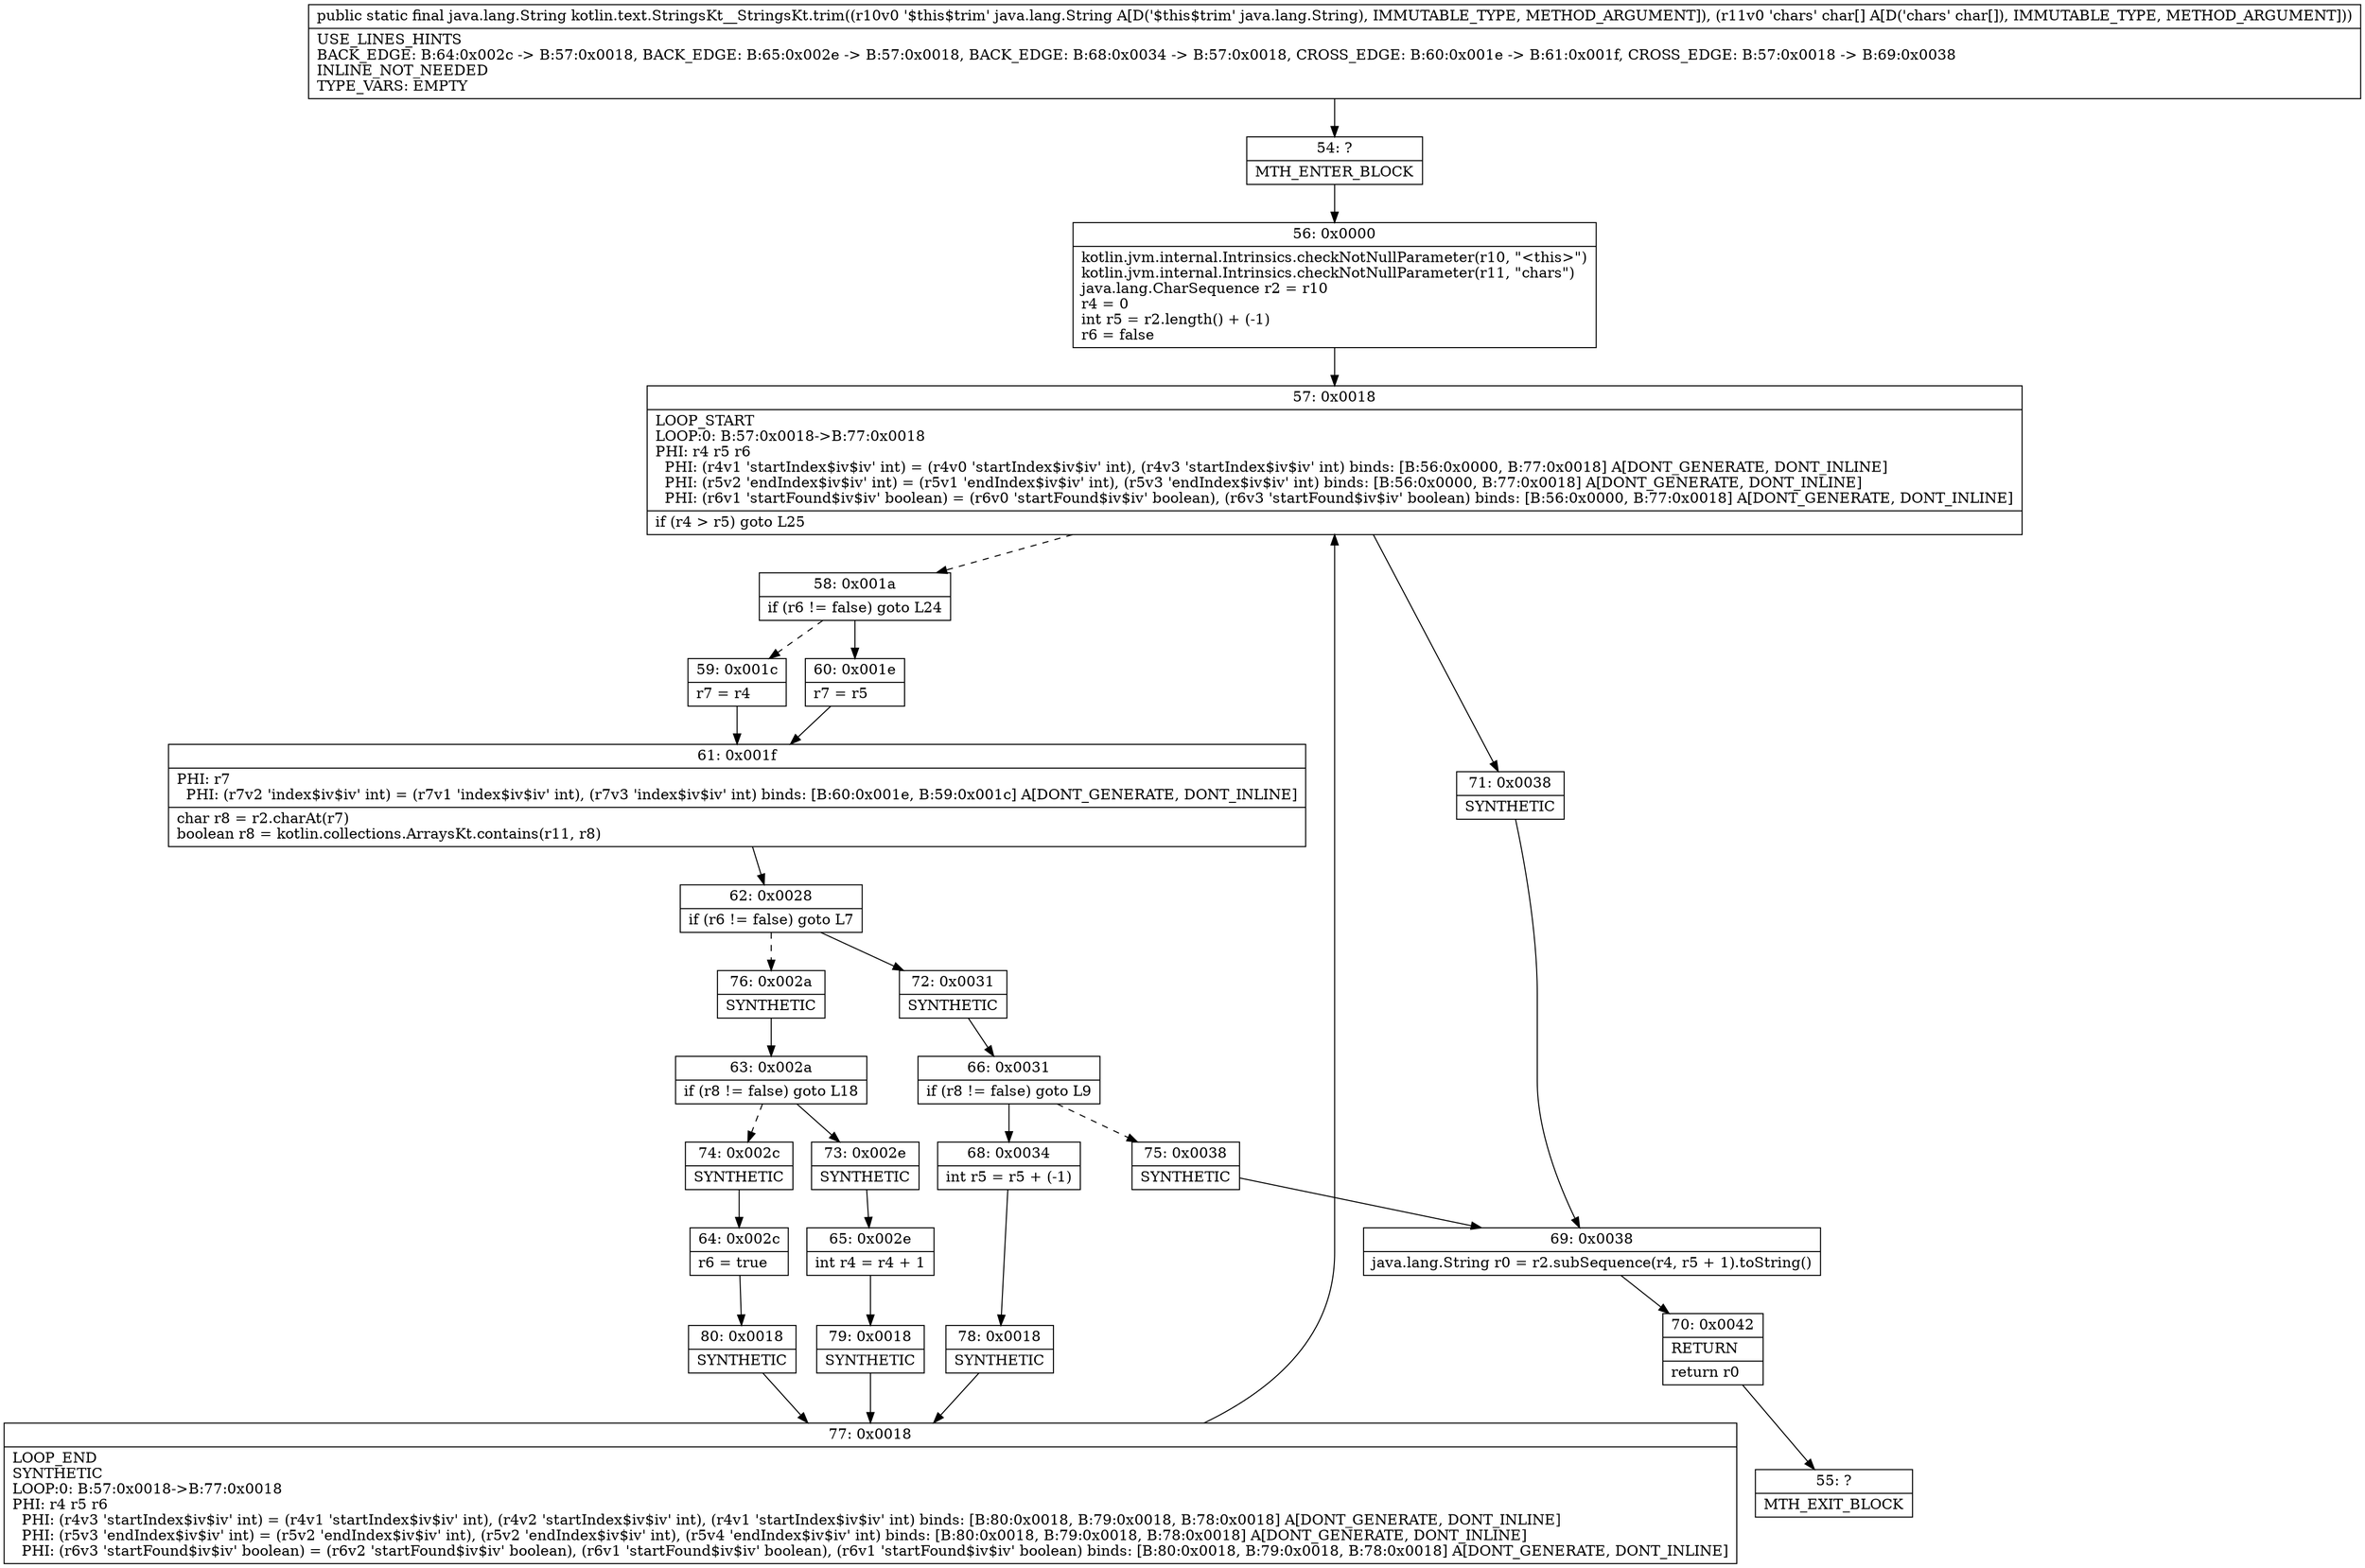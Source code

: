 digraph "CFG forkotlin.text.StringsKt__StringsKt.trim(Ljava\/lang\/String;[C)Ljava\/lang\/String;" {
Node_54 [shape=record,label="{54\:\ ?|MTH_ENTER_BLOCK\l}"];
Node_56 [shape=record,label="{56\:\ 0x0000|kotlin.jvm.internal.Intrinsics.checkNotNullParameter(r10, \"\<this\>\")\lkotlin.jvm.internal.Intrinsics.checkNotNullParameter(r11, \"chars\")\ljava.lang.CharSequence r2 = r10\lr4 = 0\lint r5 = r2.length() + (\-1)\lr6 = false\l}"];
Node_57 [shape=record,label="{57\:\ 0x0018|LOOP_START\lLOOP:0: B:57:0x0018\-\>B:77:0x0018\lPHI: r4 r5 r6 \l  PHI: (r4v1 'startIndex$iv$iv' int) = (r4v0 'startIndex$iv$iv' int), (r4v3 'startIndex$iv$iv' int) binds: [B:56:0x0000, B:77:0x0018] A[DONT_GENERATE, DONT_INLINE]\l  PHI: (r5v2 'endIndex$iv$iv' int) = (r5v1 'endIndex$iv$iv' int), (r5v3 'endIndex$iv$iv' int) binds: [B:56:0x0000, B:77:0x0018] A[DONT_GENERATE, DONT_INLINE]\l  PHI: (r6v1 'startFound$iv$iv' boolean) = (r6v0 'startFound$iv$iv' boolean), (r6v3 'startFound$iv$iv' boolean) binds: [B:56:0x0000, B:77:0x0018] A[DONT_GENERATE, DONT_INLINE]\l|if (r4 \> r5) goto L25\l}"];
Node_58 [shape=record,label="{58\:\ 0x001a|if (r6 != false) goto L24\l}"];
Node_59 [shape=record,label="{59\:\ 0x001c|r7 = r4\l}"];
Node_61 [shape=record,label="{61\:\ 0x001f|PHI: r7 \l  PHI: (r7v2 'index$iv$iv' int) = (r7v1 'index$iv$iv' int), (r7v3 'index$iv$iv' int) binds: [B:60:0x001e, B:59:0x001c] A[DONT_GENERATE, DONT_INLINE]\l|char r8 = r2.charAt(r7)\lboolean r8 = kotlin.collections.ArraysKt.contains(r11, r8)\l}"];
Node_62 [shape=record,label="{62\:\ 0x0028|if (r6 != false) goto L7\l}"];
Node_72 [shape=record,label="{72\:\ 0x0031|SYNTHETIC\l}"];
Node_66 [shape=record,label="{66\:\ 0x0031|if (r8 != false) goto L9\l}"];
Node_68 [shape=record,label="{68\:\ 0x0034|int r5 = r5 + (\-1)\l}"];
Node_78 [shape=record,label="{78\:\ 0x0018|SYNTHETIC\l}"];
Node_77 [shape=record,label="{77\:\ 0x0018|LOOP_END\lSYNTHETIC\lLOOP:0: B:57:0x0018\-\>B:77:0x0018\lPHI: r4 r5 r6 \l  PHI: (r4v3 'startIndex$iv$iv' int) = (r4v1 'startIndex$iv$iv' int), (r4v2 'startIndex$iv$iv' int), (r4v1 'startIndex$iv$iv' int) binds: [B:80:0x0018, B:79:0x0018, B:78:0x0018] A[DONT_GENERATE, DONT_INLINE]\l  PHI: (r5v3 'endIndex$iv$iv' int) = (r5v2 'endIndex$iv$iv' int), (r5v2 'endIndex$iv$iv' int), (r5v4 'endIndex$iv$iv' int) binds: [B:80:0x0018, B:79:0x0018, B:78:0x0018] A[DONT_GENERATE, DONT_INLINE]\l  PHI: (r6v3 'startFound$iv$iv' boolean) = (r6v2 'startFound$iv$iv' boolean), (r6v1 'startFound$iv$iv' boolean), (r6v1 'startFound$iv$iv' boolean) binds: [B:80:0x0018, B:79:0x0018, B:78:0x0018] A[DONT_GENERATE, DONT_INLINE]\l}"];
Node_75 [shape=record,label="{75\:\ 0x0038|SYNTHETIC\l}"];
Node_69 [shape=record,label="{69\:\ 0x0038|java.lang.String r0 = r2.subSequence(r4, r5 + 1).toString()\l}"];
Node_70 [shape=record,label="{70\:\ 0x0042|RETURN\l|return r0\l}"];
Node_55 [shape=record,label="{55\:\ ?|MTH_EXIT_BLOCK\l}"];
Node_76 [shape=record,label="{76\:\ 0x002a|SYNTHETIC\l}"];
Node_63 [shape=record,label="{63\:\ 0x002a|if (r8 != false) goto L18\l}"];
Node_73 [shape=record,label="{73\:\ 0x002e|SYNTHETIC\l}"];
Node_65 [shape=record,label="{65\:\ 0x002e|int r4 = r4 + 1\l}"];
Node_79 [shape=record,label="{79\:\ 0x0018|SYNTHETIC\l}"];
Node_74 [shape=record,label="{74\:\ 0x002c|SYNTHETIC\l}"];
Node_64 [shape=record,label="{64\:\ 0x002c|r6 = true\l}"];
Node_80 [shape=record,label="{80\:\ 0x0018|SYNTHETIC\l}"];
Node_60 [shape=record,label="{60\:\ 0x001e|r7 = r5\l}"];
Node_71 [shape=record,label="{71\:\ 0x0038|SYNTHETIC\l}"];
MethodNode[shape=record,label="{public static final java.lang.String kotlin.text.StringsKt__StringsKt.trim((r10v0 '$this$trim' java.lang.String A[D('$this$trim' java.lang.String), IMMUTABLE_TYPE, METHOD_ARGUMENT]), (r11v0 'chars' char[] A[D('chars' char[]), IMMUTABLE_TYPE, METHOD_ARGUMENT]))  | USE_LINES_HINTS\lBACK_EDGE: B:64:0x002c \-\> B:57:0x0018, BACK_EDGE: B:65:0x002e \-\> B:57:0x0018, BACK_EDGE: B:68:0x0034 \-\> B:57:0x0018, CROSS_EDGE: B:60:0x001e \-\> B:61:0x001f, CROSS_EDGE: B:57:0x0018 \-\> B:69:0x0038\lINLINE_NOT_NEEDED\lTYPE_VARS: EMPTY\l}"];
MethodNode -> Node_54;Node_54 -> Node_56;
Node_56 -> Node_57;
Node_57 -> Node_58[style=dashed];
Node_57 -> Node_71;
Node_58 -> Node_59[style=dashed];
Node_58 -> Node_60;
Node_59 -> Node_61;
Node_61 -> Node_62;
Node_62 -> Node_72;
Node_62 -> Node_76[style=dashed];
Node_72 -> Node_66;
Node_66 -> Node_68;
Node_66 -> Node_75[style=dashed];
Node_68 -> Node_78;
Node_78 -> Node_77;
Node_77 -> Node_57;
Node_75 -> Node_69;
Node_69 -> Node_70;
Node_70 -> Node_55;
Node_76 -> Node_63;
Node_63 -> Node_73;
Node_63 -> Node_74[style=dashed];
Node_73 -> Node_65;
Node_65 -> Node_79;
Node_79 -> Node_77;
Node_74 -> Node_64;
Node_64 -> Node_80;
Node_80 -> Node_77;
Node_60 -> Node_61;
Node_71 -> Node_69;
}

